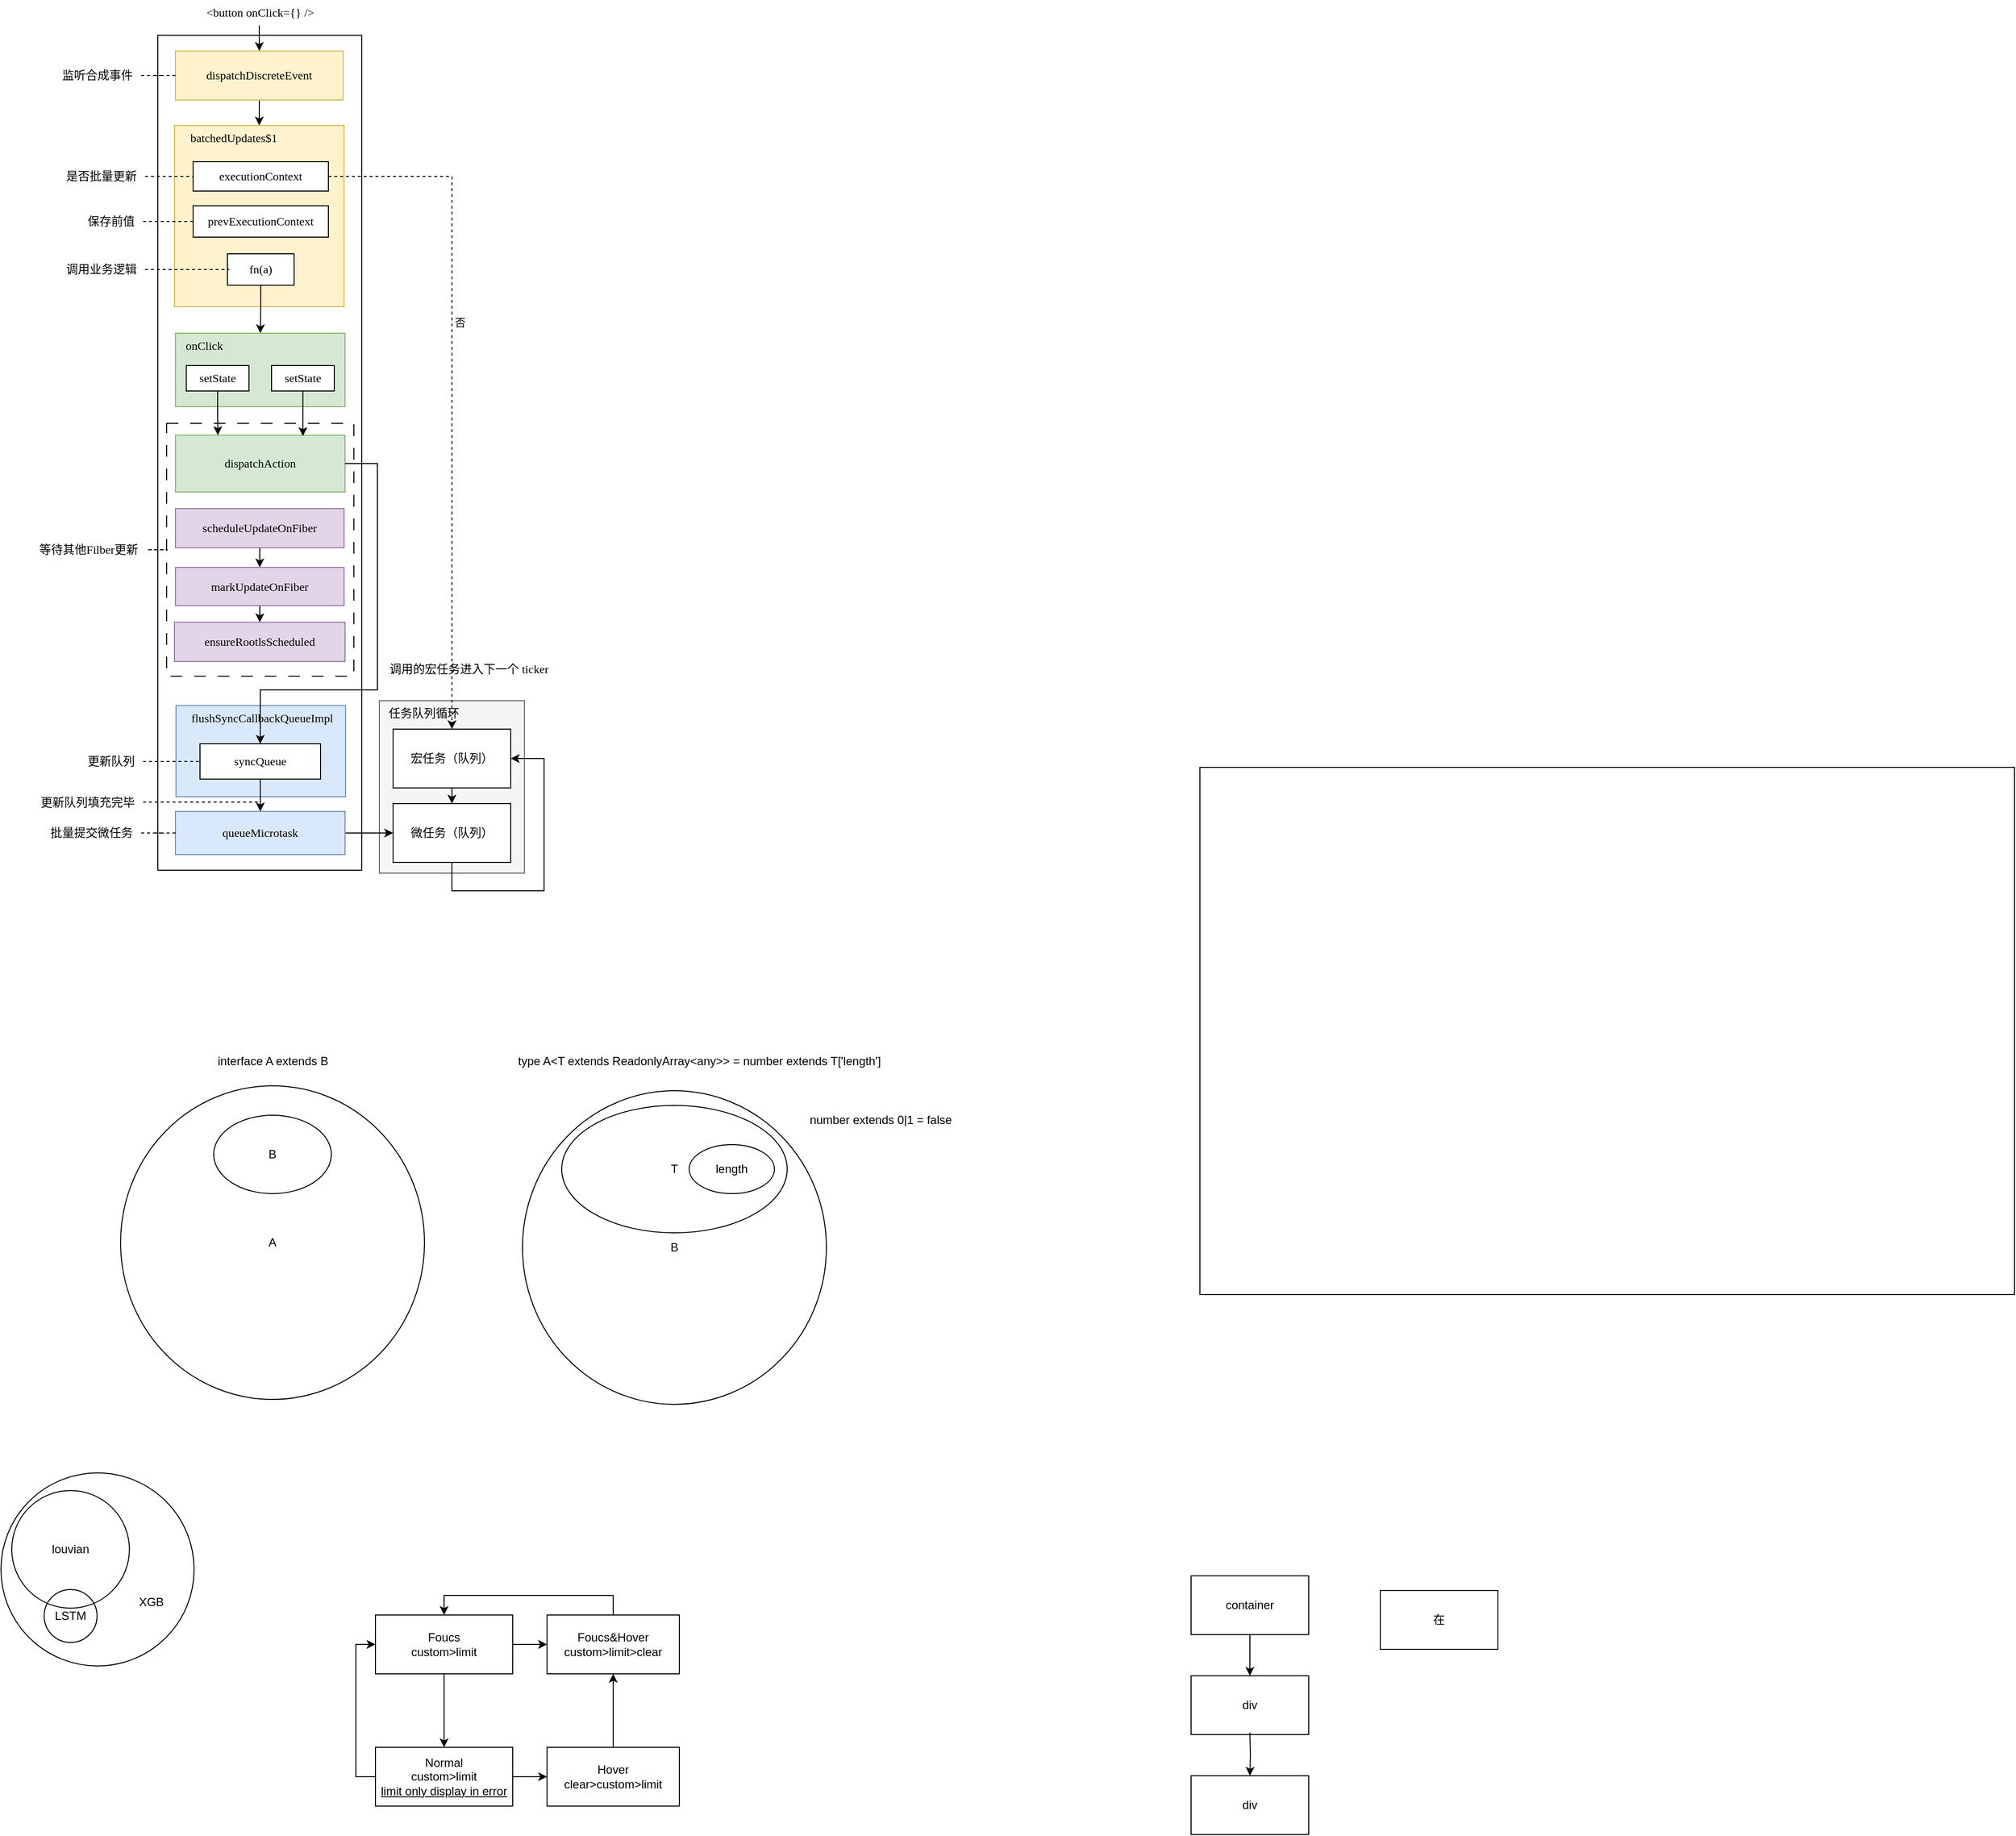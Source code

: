 <mxfile version="21.1.5" type="github">
  <diagram name="第 1 页" id="_Ap5v7IRloL8GlEea15p">
    <mxGraphModel dx="1882" dy="2275" grid="0" gridSize="10" guides="1" tooltips="1" connect="1" arrows="1" fold="1" page="1" pageScale="1" pageWidth="827" pageHeight="1169" math="0" shadow="0">
      <root>
        <mxCell id="0" />
        <mxCell id="1" parent="0" />
        <mxCell id="xEKhovjtKaMbCXoZSGFM-42" value="" style="rounded=0;whiteSpace=wrap;html=1;fontFamily=Comic Sans MS;" vertex="1" parent="1">
          <mxGeometry x="258" y="-972" width="208" height="852" as="geometry" />
        </mxCell>
        <mxCell id="xEKhovjtKaMbCXoZSGFM-88" value="" style="rounded=0;whiteSpace=wrap;html=1;dashed=1;dashPattern=12 12;fontFamily=Comic Sans MS;" vertex="1" parent="1">
          <mxGeometry x="267" y="-576" width="191" height="258" as="geometry" />
        </mxCell>
        <mxCell id="OhZy9h07iKl_JIbNTq5x-3" value="" style="ellipse;whiteSpace=wrap;html=1;aspect=fixed;fillColor=none;" parent="1" vertex="1">
          <mxGeometry x="98" y="495" width="197" height="197" as="geometry" />
        </mxCell>
        <mxCell id="wBgwvlyycjpQn0cvSB93-2" value="A" style="ellipse;whiteSpace=wrap;html=1;" parent="1" vertex="1">
          <mxGeometry x="220" y="100" width="310" height="320" as="geometry" />
        </mxCell>
        <mxCell id="wBgwvlyycjpQn0cvSB93-3" value="B" style="ellipse;whiteSpace=wrap;html=1;" parent="1" vertex="1">
          <mxGeometry x="315" y="130" width="120" height="80" as="geometry" />
        </mxCell>
        <mxCell id="wBgwvlyycjpQn0cvSB93-4" value="interface A extends B" style="text;html=1;align=center;verticalAlign=middle;resizable=0;points=[];autosize=1;strokeColor=none;fillColor=none;" parent="1" vertex="1">
          <mxGeometry x="305" y="60" width="140" height="30" as="geometry" />
        </mxCell>
        <mxCell id="wBgwvlyycjpQn0cvSB93-6" value="B" style="ellipse;whiteSpace=wrap;html=1;" parent="1" vertex="1">
          <mxGeometry x="630" y="105" width="310" height="320" as="geometry" />
        </mxCell>
        <mxCell id="wBgwvlyycjpQn0cvSB93-7" value="T" style="ellipse;whiteSpace=wrap;html=1;" parent="1" vertex="1">
          <mxGeometry x="670" y="120" width="230" height="130" as="geometry" />
        </mxCell>
        <mxCell id="wBgwvlyycjpQn0cvSB93-8" value="type A&amp;lt;T extends ReadonlyArray&amp;lt;any&amp;gt;&amp;gt; = number extends T[&#39;length&#39;]" style="text;html=1;align=center;verticalAlign=middle;resizable=0;points=[];autosize=1;strokeColor=none;fillColor=none;" parent="1" vertex="1">
          <mxGeometry x="615" y="60" width="390" height="30" as="geometry" />
        </mxCell>
        <mxCell id="wBgwvlyycjpQn0cvSB93-9" value="length" style="ellipse;whiteSpace=wrap;html=1;" parent="1" vertex="1">
          <mxGeometry x="800" y="160" width="87" height="50" as="geometry" />
        </mxCell>
        <mxCell id="wBgwvlyycjpQn0cvSB93-11" value="number extends 0|1 = false" style="text;html=1;align=center;verticalAlign=middle;resizable=0;points=[];autosize=1;strokeColor=none;fillColor=none;" parent="1" vertex="1">
          <mxGeometry x="910" y="120" width="170" height="30" as="geometry" />
        </mxCell>
        <mxCell id="FjuzOWMrCIyDcvfhcDmT-18" style="edgeStyle=orthogonalEdgeStyle;rounded=0;orthogonalLoop=1;jettySize=auto;html=1;exitX=0.5;exitY=0;exitDx=0;exitDy=0;entryX=0.5;entryY=1;entryDx=0;entryDy=0;" parent="1" source="FjuzOWMrCIyDcvfhcDmT-1" target="FjuzOWMrCIyDcvfhcDmT-6" edge="1">
          <mxGeometry relative="1" as="geometry" />
        </mxCell>
        <mxCell id="FjuzOWMrCIyDcvfhcDmT-1" value="Hover&lt;br&gt;clear&amp;gt;custom&amp;gt;limit" style="rounded=0;whiteSpace=wrap;html=1;" parent="1" vertex="1">
          <mxGeometry x="655" y="775" width="135" height="60" as="geometry" />
        </mxCell>
        <mxCell id="FjuzOWMrCIyDcvfhcDmT-7" style="edgeStyle=orthogonalEdgeStyle;rounded=0;orthogonalLoop=1;jettySize=auto;html=1;exitX=1;exitY=0.5;exitDx=0;exitDy=0;entryX=0;entryY=0.5;entryDx=0;entryDy=0;" parent="1" source="FjuzOWMrCIyDcvfhcDmT-2" target="FjuzOWMrCIyDcvfhcDmT-6" edge="1">
          <mxGeometry relative="1" as="geometry" />
        </mxCell>
        <mxCell id="FjuzOWMrCIyDcvfhcDmT-17" style="edgeStyle=orthogonalEdgeStyle;rounded=0;orthogonalLoop=1;jettySize=auto;html=1;exitX=0.5;exitY=1;exitDx=0;exitDy=0;entryX=0.5;entryY=0;entryDx=0;entryDy=0;" parent="1" source="FjuzOWMrCIyDcvfhcDmT-2" target="FjuzOWMrCIyDcvfhcDmT-3" edge="1">
          <mxGeometry relative="1" as="geometry" />
        </mxCell>
        <mxCell id="FjuzOWMrCIyDcvfhcDmT-2" value="Foucs&lt;br&gt;custom&amp;gt;limit" style="rounded=0;whiteSpace=wrap;html=1;" parent="1" vertex="1">
          <mxGeometry x="480" y="640" width="140" height="60" as="geometry" />
        </mxCell>
        <mxCell id="FjuzOWMrCIyDcvfhcDmT-19" style="edgeStyle=orthogonalEdgeStyle;rounded=0;orthogonalLoop=1;jettySize=auto;html=1;exitX=1;exitY=0.5;exitDx=0;exitDy=0;" parent="1" source="FjuzOWMrCIyDcvfhcDmT-3" target="FjuzOWMrCIyDcvfhcDmT-1" edge="1">
          <mxGeometry relative="1" as="geometry" />
        </mxCell>
        <mxCell id="FjuzOWMrCIyDcvfhcDmT-21" style="edgeStyle=orthogonalEdgeStyle;rounded=0;orthogonalLoop=1;jettySize=auto;html=1;exitX=0;exitY=0.5;exitDx=0;exitDy=0;entryX=0;entryY=0.5;entryDx=0;entryDy=0;" parent="1" source="FjuzOWMrCIyDcvfhcDmT-3" target="FjuzOWMrCIyDcvfhcDmT-2" edge="1">
          <mxGeometry relative="1" as="geometry" />
        </mxCell>
        <mxCell id="FjuzOWMrCIyDcvfhcDmT-3" value="Normal&lt;br&gt;custom&amp;gt;limit&lt;br&gt;&lt;u&gt;limit only display in error&lt;/u&gt;" style="rounded=0;whiteSpace=wrap;html=1;" parent="1" vertex="1">
          <mxGeometry x="480" y="775" width="140" height="60" as="geometry" />
        </mxCell>
        <mxCell id="FjuzOWMrCIyDcvfhcDmT-20" style="edgeStyle=orthogonalEdgeStyle;rounded=0;orthogonalLoop=1;jettySize=auto;html=1;exitX=0.5;exitY=0;exitDx=0;exitDy=0;entryX=0.5;entryY=0;entryDx=0;entryDy=0;" parent="1" source="FjuzOWMrCIyDcvfhcDmT-6" target="FjuzOWMrCIyDcvfhcDmT-2" edge="1">
          <mxGeometry relative="1" as="geometry" />
        </mxCell>
        <mxCell id="FjuzOWMrCIyDcvfhcDmT-6" value="Foucs&amp;amp;Hover&lt;br&gt;custom&amp;gt;limit&amp;gt;clear" style="rounded=0;whiteSpace=wrap;html=1;" parent="1" vertex="1">
          <mxGeometry x="655" y="640" width="135" height="60" as="geometry" />
        </mxCell>
        <mxCell id="faF3qA_iQp6C_IyUjmWm-3" style="edgeStyle=orthogonalEdgeStyle;rounded=0;orthogonalLoop=1;jettySize=auto;html=1;exitX=0.5;exitY=1;exitDx=0;exitDy=0;entryX=0.5;entryY=0;entryDx=0;entryDy=0;" parent="1" source="faF3qA_iQp6C_IyUjmWm-1" target="faF3qA_iQp6C_IyUjmWm-2" edge="1">
          <mxGeometry relative="1" as="geometry" />
        </mxCell>
        <mxCell id="faF3qA_iQp6C_IyUjmWm-1" value="container" style="rounded=0;whiteSpace=wrap;html=1;" parent="1" vertex="1">
          <mxGeometry x="1312" y="600" width="120" height="60" as="geometry" />
        </mxCell>
        <mxCell id="faF3qA_iQp6C_IyUjmWm-2" value="div" style="rounded=0;whiteSpace=wrap;html=1;" parent="1" vertex="1">
          <mxGeometry x="1312" y="702" width="120" height="60" as="geometry" />
        </mxCell>
        <mxCell id="faF3qA_iQp6C_IyUjmWm-4" style="edgeStyle=orthogonalEdgeStyle;rounded=0;orthogonalLoop=1;jettySize=auto;html=1;entryX=0.5;entryY=0;entryDx=0;entryDy=0;" parent="1" target="faF3qA_iQp6C_IyUjmWm-5" edge="1">
          <mxGeometry relative="1" as="geometry">
            <mxPoint x="1372" y="760" as="sourcePoint" />
          </mxGeometry>
        </mxCell>
        <mxCell id="faF3qA_iQp6C_IyUjmWm-5" value="div" style="rounded=0;whiteSpace=wrap;html=1;" parent="1" vertex="1">
          <mxGeometry x="1312" y="804" width="120" height="60" as="geometry" />
        </mxCell>
        <mxCell id="OhZy9h07iKl_JIbNTq5x-1" value="LSTM" style="ellipse;whiteSpace=wrap;html=1;aspect=fixed;" parent="1" vertex="1">
          <mxGeometry x="142" y="614" width="54" height="54" as="geometry" />
        </mxCell>
        <mxCell id="OhZy9h07iKl_JIbNTq5x-2" value="louvian" style="ellipse;whiteSpace=wrap;html=1;aspect=fixed;fillColor=none;" parent="1" vertex="1">
          <mxGeometry x="109" y="513" width="120" height="120" as="geometry" />
        </mxCell>
        <mxCell id="OhZy9h07iKl_JIbNTq5x-4" value="XGB" style="text;html=1;align=center;verticalAlign=middle;resizable=0;points=[];autosize=1;strokeColor=none;fillColor=none;" parent="1" vertex="1">
          <mxGeometry x="229" y="614" width="43" height="26" as="geometry" />
        </mxCell>
        <mxCell id="4jjcrrFWhpyVHY8-zyfD-1" value="" style="rounded=0;whiteSpace=wrap;html=1;" parent="1" vertex="1">
          <mxGeometry x="1321" y="-225" width="831" height="538" as="geometry" />
        </mxCell>
        <mxCell id="4jjcrrFWhpyVHY8-zyfD-2" value="在" style="whiteSpace=wrap;html=1;" parent="1" vertex="1">
          <mxGeometry x="1505" y="615" width="120" height="60" as="geometry" />
        </mxCell>
        <mxCell id="xEKhovjtKaMbCXoZSGFM-12" style="edgeStyle=orthogonalEdgeStyle;rounded=0;orthogonalLoop=1;jettySize=auto;html=1;entryX=0.5;entryY=0;entryDx=0;entryDy=0;fontFamily=Comic Sans MS;" edge="1" parent="1" source="xEKhovjtKaMbCXoZSGFM-1" target="xEKhovjtKaMbCXoZSGFM-3">
          <mxGeometry relative="1" as="geometry" />
        </mxCell>
        <mxCell id="xEKhovjtKaMbCXoZSGFM-1" value="dispatchDiscreteEvent&lt;br&gt;" style="rounded=0;whiteSpace=wrap;html=1;fontFamily=Comic Sans MS;fillColor=#fff2cc;strokeColor=#d6b656;" vertex="1" parent="1">
          <mxGeometry x="276" y="-956" width="171" height="50" as="geometry" />
        </mxCell>
        <mxCell id="xEKhovjtKaMbCXoZSGFM-81" style="edgeStyle=orthogonalEdgeStyle;rounded=0;orthogonalLoop=1;jettySize=auto;html=1;entryX=0;entryY=0.5;entryDx=0;entryDy=0;dashed=1;endArrow=none;endFill=0;fontFamily=Comic Sans MS;" edge="1" parent="1" source="xEKhovjtKaMbCXoZSGFM-2" target="xEKhovjtKaMbCXoZSGFM-1">
          <mxGeometry relative="1" as="geometry" />
        </mxCell>
        <mxCell id="xEKhovjtKaMbCXoZSGFM-2" value="监听合成事件" style="text;html=1;align=center;verticalAlign=middle;resizable=0;points=[];autosize=1;strokeColor=none;fillColor=none;fontFamily=Comic Sans MS;" vertex="1" parent="1">
          <mxGeometry x="151" y="-944" width="90" height="26" as="geometry" />
        </mxCell>
        <mxCell id="xEKhovjtKaMbCXoZSGFM-3" value="" style="rounded=0;whiteSpace=wrap;html=1;fontFamily=Comic Sans MS;fillColor=#fff2cc;strokeColor=#d6b656;" vertex="1" parent="1">
          <mxGeometry x="275" y="-880" width="173" height="185" as="geometry" />
        </mxCell>
        <mxCell id="xEKhovjtKaMbCXoZSGFM-13" style="edgeStyle=orthogonalEdgeStyle;rounded=0;orthogonalLoop=1;jettySize=auto;html=1;exitX=0.5;exitY=1;exitDx=0;exitDy=0;entryX=0.5;entryY=0;entryDx=0;entryDy=0;fontFamily=Comic Sans MS;" edge="1" parent="1" source="xEKhovjtKaMbCXoZSGFM-32" target="xEKhovjtKaMbCXoZSGFM-5">
          <mxGeometry relative="1" as="geometry" />
        </mxCell>
        <mxCell id="xEKhovjtKaMbCXoZSGFM-5" value="" style="rounded=0;whiteSpace=wrap;html=1;fontFamily=Comic Sans MS;fillColor=#d5e8d4;strokeColor=#82b366;" vertex="1" parent="1">
          <mxGeometry x="276" y="-668" width="173" height="75" as="geometry" />
        </mxCell>
        <mxCell id="xEKhovjtKaMbCXoZSGFM-7" value="dispatchAction" style="rounded=0;whiteSpace=wrap;html=1;fontFamily=Comic Sans MS;fillColor=#d5e8d4;strokeColor=#82b366;" vertex="1" parent="1">
          <mxGeometry x="276" y="-564" width="173" height="58" as="geometry" />
        </mxCell>
        <mxCell id="xEKhovjtKaMbCXoZSGFM-45" style="edgeStyle=orthogonalEdgeStyle;rounded=0;orthogonalLoop=1;jettySize=auto;html=1;entryX=0.5;entryY=0;entryDx=0;entryDy=0;fontFamily=Comic Sans MS;" edge="1" parent="1" source="xEKhovjtKaMbCXoZSGFM-10" target="xEKhovjtKaMbCXoZSGFM-1">
          <mxGeometry relative="1" as="geometry" />
        </mxCell>
        <mxCell id="xEKhovjtKaMbCXoZSGFM-10" value="&amp;lt;button onClick={} /&amp;gt;" style="text;html=1;align=center;verticalAlign=middle;resizable=0;points=[];autosize=1;strokeColor=none;fillColor=none;fontFamily=Comic Sans MS;" vertex="1" parent="1">
          <mxGeometry x="295.5" y="-1008" width="132" height="26" as="geometry" />
        </mxCell>
        <mxCell id="xEKhovjtKaMbCXoZSGFM-15" value="batchedUpdates$1" style="text;html=1;align=center;verticalAlign=middle;resizable=0;points=[];autosize=1;strokeColor=none;fillColor=none;fontFamily=Comic Sans MS;" vertex="1" parent="1">
          <mxGeometry x="273" y="-880" width="124" height="26" as="geometry" />
        </mxCell>
        <mxCell id="xEKhovjtKaMbCXoZSGFM-17" value="executionContext" style="whiteSpace=wrap;html=1;fontFamily=Comic Sans MS;" vertex="1" parent="1">
          <mxGeometry x="294" y="-843" width="138" height="30" as="geometry" />
        </mxCell>
        <mxCell id="xEKhovjtKaMbCXoZSGFM-19" value="prevExecutionContext" style="whiteSpace=wrap;html=1;fontFamily=Comic Sans MS;" vertex="1" parent="1">
          <mxGeometry x="294" y="-798" width="138" height="32" as="geometry" />
        </mxCell>
        <mxCell id="xEKhovjtKaMbCXoZSGFM-22" style="edgeStyle=orthogonalEdgeStyle;rounded=0;orthogonalLoop=1;jettySize=auto;html=1;entryX=0;entryY=0.5;entryDx=0;entryDy=0;endArrow=none;endFill=0;dashed=1;fontFamily=Comic Sans MS;" edge="1" parent="1" source="xEKhovjtKaMbCXoZSGFM-20" target="xEKhovjtKaMbCXoZSGFM-17">
          <mxGeometry relative="1" as="geometry" />
        </mxCell>
        <mxCell id="xEKhovjtKaMbCXoZSGFM-20" value="是否批量更新" style="text;html=1;align=center;verticalAlign=middle;resizable=0;points=[];autosize=1;strokeColor=none;fillColor=none;fontFamily=Comic Sans MS;" vertex="1" parent="1">
          <mxGeometry x="155" y="-841" width="90" height="26" as="geometry" />
        </mxCell>
        <mxCell id="xEKhovjtKaMbCXoZSGFM-25" style="edgeStyle=orthogonalEdgeStyle;rounded=0;orthogonalLoop=1;jettySize=auto;html=1;entryX=0;entryY=0.5;entryDx=0;entryDy=0;endArrow=none;endFill=0;dashed=1;fontFamily=Comic Sans MS;" edge="1" parent="1" source="xEKhovjtKaMbCXoZSGFM-26">
          <mxGeometry relative="1" as="geometry">
            <mxPoint x="294" y="-782" as="targetPoint" />
          </mxGeometry>
        </mxCell>
        <mxCell id="xEKhovjtKaMbCXoZSGFM-26" value="保存前值" style="text;html=1;align=center;verticalAlign=middle;resizable=0;points=[];autosize=1;strokeColor=none;fillColor=none;fontFamily=Comic Sans MS;" vertex="1" parent="1">
          <mxGeometry x="177" y="-795" width="66" height="26" as="geometry" />
        </mxCell>
        <mxCell id="xEKhovjtKaMbCXoZSGFM-32" value="fn(a)" style="whiteSpace=wrap;html=1;fontFamily=Comic Sans MS;" vertex="1" parent="1">
          <mxGeometry x="329" y="-749" width="68" height="32" as="geometry" />
        </mxCell>
        <mxCell id="xEKhovjtKaMbCXoZSGFM-35" style="edgeStyle=orthogonalEdgeStyle;rounded=0;orthogonalLoop=1;jettySize=auto;html=1;endArrow=none;endFill=0;dashed=1;fontFamily=Comic Sans MS;" edge="1" parent="1" source="xEKhovjtKaMbCXoZSGFM-36">
          <mxGeometry relative="1" as="geometry">
            <mxPoint x="331" y="-733" as="targetPoint" />
            <Array as="points">
              <mxPoint x="329" y="-733" />
            </Array>
          </mxGeometry>
        </mxCell>
        <mxCell id="xEKhovjtKaMbCXoZSGFM-36" value="调用业务逻辑" style="text;html=1;align=center;verticalAlign=middle;resizable=0;points=[];autosize=1;strokeColor=none;fillColor=none;fontFamily=Comic Sans MS;" vertex="1" parent="1">
          <mxGeometry x="155" y="-746" width="90" height="26" as="geometry" />
        </mxCell>
        <mxCell id="xEKhovjtKaMbCXoZSGFM-37" value="onClick" style="text;html=1;align=center;verticalAlign=middle;resizable=0;points=[];autosize=1;strokeColor=none;fillColor=none;fontFamily=Comic Sans MS;" vertex="1" parent="1">
          <mxGeometry x="276" y="-668" width="57" height="26" as="geometry" />
        </mxCell>
        <mxCell id="xEKhovjtKaMbCXoZSGFM-40" style="edgeStyle=orthogonalEdgeStyle;rounded=0;orthogonalLoop=1;jettySize=auto;html=1;exitX=0.5;exitY=1;exitDx=0;exitDy=0;entryX=0.25;entryY=0;entryDx=0;entryDy=0;fontFamily=Comic Sans MS;" edge="1" parent="1" source="xEKhovjtKaMbCXoZSGFM-38" target="xEKhovjtKaMbCXoZSGFM-7">
          <mxGeometry relative="1" as="geometry" />
        </mxCell>
        <mxCell id="xEKhovjtKaMbCXoZSGFM-38" value="setState" style="whiteSpace=wrap;html=1;fontFamily=Comic Sans MS;" vertex="1" parent="1">
          <mxGeometry x="287" y="-635" width="64" height="26" as="geometry" />
        </mxCell>
        <mxCell id="xEKhovjtKaMbCXoZSGFM-41" style="edgeStyle=orthogonalEdgeStyle;rounded=0;orthogonalLoop=1;jettySize=auto;html=1;exitX=0.5;exitY=1;exitDx=0;exitDy=0;fontFamily=Comic Sans MS;" edge="1" parent="1" source="xEKhovjtKaMbCXoZSGFM-39">
          <mxGeometry relative="1" as="geometry">
            <mxPoint x="406" y="-563" as="targetPoint" />
          </mxGeometry>
        </mxCell>
        <mxCell id="xEKhovjtKaMbCXoZSGFM-39" value="setState" style="whiteSpace=wrap;html=1;fontFamily=Comic Sans MS;" vertex="1" parent="1">
          <mxGeometry x="374" y="-635" width="64" height="26" as="geometry" />
        </mxCell>
        <mxCell id="xEKhovjtKaMbCXoZSGFM-46" value="" style="rounded=0;whiteSpace=wrap;html=1;fontFamily=Comic Sans MS;fillColor=#f5f5f5;fontColor=#333333;strokeColor=#666666;" vertex="1" parent="1">
          <mxGeometry x="484" y="-293" width="148" height="176" as="geometry" />
        </mxCell>
        <mxCell id="xEKhovjtKaMbCXoZSGFM-78" style="edgeStyle=orthogonalEdgeStyle;rounded=0;orthogonalLoop=1;jettySize=auto;html=1;exitX=0.5;exitY=1;exitDx=0;exitDy=0;entryX=0.5;entryY=0;entryDx=0;entryDy=0;fontFamily=Comic Sans MS;" edge="1" parent="1" source="xEKhovjtKaMbCXoZSGFM-48" target="xEKhovjtKaMbCXoZSGFM-49">
          <mxGeometry relative="1" as="geometry" />
        </mxCell>
        <mxCell id="xEKhovjtKaMbCXoZSGFM-48" value="宏任务（队列）" style="whiteSpace=wrap;html=1;fontFamily=Comic Sans MS;" vertex="1" parent="1">
          <mxGeometry x="498" y="-264" width="120" height="60" as="geometry" />
        </mxCell>
        <mxCell id="xEKhovjtKaMbCXoZSGFM-79" style="edgeStyle=orthogonalEdgeStyle;rounded=0;orthogonalLoop=1;jettySize=auto;html=1;exitX=0.5;exitY=1;exitDx=0;exitDy=0;entryX=1;entryY=0.5;entryDx=0;entryDy=0;fontFamily=Comic Sans MS;" edge="1" parent="1" source="xEKhovjtKaMbCXoZSGFM-49" target="xEKhovjtKaMbCXoZSGFM-48">
          <mxGeometry relative="1" as="geometry">
            <Array as="points">
              <mxPoint x="558" y="-99" />
              <mxPoint x="652" y="-99" />
              <mxPoint x="652" y="-234" />
            </Array>
          </mxGeometry>
        </mxCell>
        <mxCell id="xEKhovjtKaMbCXoZSGFM-49" value="微任务（队列）" style="whiteSpace=wrap;html=1;fontFamily=Comic Sans MS;" vertex="1" parent="1">
          <mxGeometry x="498" y="-188" width="120" height="60" as="geometry" />
        </mxCell>
        <mxCell id="xEKhovjtKaMbCXoZSGFM-50" value="" style="rounded=0;whiteSpace=wrap;html=1;fontFamily=Comic Sans MS;fillColor=#dae8fc;strokeColor=#6c8ebf;" vertex="1" parent="1">
          <mxGeometry x="276.5" y="-288" width="173" height="93" as="geometry" />
        </mxCell>
        <mxCell id="xEKhovjtKaMbCXoZSGFM-51" value="flushSyncCallbackQueueImpl" style="text;html=1;align=center;verticalAlign=middle;resizable=0;points=[];autosize=1;strokeColor=none;fillColor=none;fontFamily=Comic Sans MS;" vertex="1" parent="1">
          <mxGeometry x="273" y="-288" width="181" height="26" as="geometry" />
        </mxCell>
        <mxCell id="xEKhovjtKaMbCXoZSGFM-63" style="edgeStyle=orthogonalEdgeStyle;rounded=0;orthogonalLoop=1;jettySize=auto;html=1;exitX=0.5;exitY=1;exitDx=0;exitDy=0;entryX=0.5;entryY=0;entryDx=0;entryDy=0;fontFamily=Comic Sans MS;" edge="1" parent="1" source="xEKhovjtKaMbCXoZSGFM-54" target="xEKhovjtKaMbCXoZSGFM-57">
          <mxGeometry relative="1" as="geometry" />
        </mxCell>
        <mxCell id="xEKhovjtKaMbCXoZSGFM-54" value="syncQueue" style="whiteSpace=wrap;html=1;fontFamily=Comic Sans MS;" vertex="1" parent="1">
          <mxGeometry x="301" y="-249" width="123" height="36" as="geometry" />
        </mxCell>
        <mxCell id="xEKhovjtKaMbCXoZSGFM-56" style="edgeStyle=orthogonalEdgeStyle;rounded=0;orthogonalLoop=1;jettySize=auto;html=1;dashed=1;endArrow=none;endFill=0;fontFamily=Comic Sans MS;" edge="1" parent="1" source="xEKhovjtKaMbCXoZSGFM-55" target="xEKhovjtKaMbCXoZSGFM-54">
          <mxGeometry relative="1" as="geometry" />
        </mxCell>
        <mxCell id="xEKhovjtKaMbCXoZSGFM-55" value="更新队列" style="text;html=1;align=center;verticalAlign=middle;resizable=0;points=[];autosize=1;strokeColor=none;fillColor=none;fontFamily=Comic Sans MS;" vertex="1" parent="1">
          <mxGeometry x="177" y="-244" width="66" height="26" as="geometry" />
        </mxCell>
        <mxCell id="xEKhovjtKaMbCXoZSGFM-74" style="edgeStyle=orthogonalEdgeStyle;rounded=0;orthogonalLoop=1;jettySize=auto;html=1;exitX=1;exitY=0.5;exitDx=0;exitDy=0;entryX=0;entryY=0.5;entryDx=0;entryDy=0;fontFamily=Comic Sans MS;" edge="1" parent="1" source="xEKhovjtKaMbCXoZSGFM-57" target="xEKhovjtKaMbCXoZSGFM-49">
          <mxGeometry relative="1" as="geometry" />
        </mxCell>
        <mxCell id="xEKhovjtKaMbCXoZSGFM-57" value="queueMicrotask" style="whiteSpace=wrap;html=1;fontFamily=Comic Sans MS;fillColor=#dae8fc;strokeColor=#6c8ebf;" vertex="1" parent="1">
          <mxGeometry x="276" y="-180" width="173" height="44" as="geometry" />
        </mxCell>
        <mxCell id="xEKhovjtKaMbCXoZSGFM-58" style="edgeStyle=orthogonalEdgeStyle;rounded=0;orthogonalLoop=1;jettySize=auto;html=1;exitX=1;exitY=0.5;exitDx=0;exitDy=0;entryX=0.5;entryY=0;entryDx=0;entryDy=0;fontFamily=Comic Sans MS;" edge="1" parent="1" source="xEKhovjtKaMbCXoZSGFM-7" target="xEKhovjtKaMbCXoZSGFM-54">
          <mxGeometry relative="1" as="geometry">
            <mxPoint x="362.5" y="-322" as="sourcePoint" />
            <Array as="points">
              <mxPoint x="482" y="-535" />
              <mxPoint x="482" y="-304" />
              <mxPoint x="362" y="-304" />
            </Array>
          </mxGeometry>
        </mxCell>
        <mxCell id="xEKhovjtKaMbCXoZSGFM-61" style="edgeStyle=orthogonalEdgeStyle;rounded=0;orthogonalLoop=1;jettySize=auto;html=1;dashed=1;endArrow=none;endFill=0;entryX=0;entryY=0.5;entryDx=0;entryDy=0;fontFamily=Comic Sans MS;" edge="1" parent="1" source="xEKhovjtKaMbCXoZSGFM-60" target="xEKhovjtKaMbCXoZSGFM-88">
          <mxGeometry relative="1" as="geometry">
            <mxPoint x="362.5" y="-303.5" as="targetPoint" />
          </mxGeometry>
        </mxCell>
        <mxCell id="xEKhovjtKaMbCXoZSGFM-60" value="等待其他Filber更新" style="text;html=1;align=center;verticalAlign=middle;resizable=0;points=[];autosize=1;strokeColor=none;fillColor=none;fontFamily=Comic Sans MS;" vertex="1" parent="1">
          <mxGeometry x="125" y="-460" width="123" height="26" as="geometry" />
        </mxCell>
        <mxCell id="xEKhovjtKaMbCXoZSGFM-62" value="任务队列循环" style="text;html=1;align=center;verticalAlign=middle;resizable=0;points=[];autosize=1;strokeColor=none;fillColor=none;fontFamily=Comic Sans MS;" vertex="1" parent="1">
          <mxGeometry x="484" y="-293" width="90" height="26" as="geometry" />
        </mxCell>
        <mxCell id="xEKhovjtKaMbCXoZSGFM-65" style="edgeStyle=orthogonalEdgeStyle;rounded=0;orthogonalLoop=1;jettySize=auto;html=1;dashed=1;endArrow=none;endFill=0;fontFamily=Comic Sans MS;" edge="1" parent="1" source="xEKhovjtKaMbCXoZSGFM-66">
          <mxGeometry relative="1" as="geometry">
            <mxPoint x="362.5" y="-189.5" as="targetPoint" />
          </mxGeometry>
        </mxCell>
        <mxCell id="xEKhovjtKaMbCXoZSGFM-66" value="更新队列填充完毕" style="text;html=1;align=center;verticalAlign=middle;resizable=0;points=[];autosize=1;strokeColor=none;fillColor=none;fontFamily=Comic Sans MS;" vertex="1" parent="1">
          <mxGeometry x="129" y="-202" width="114" height="26" as="geometry" />
        </mxCell>
        <mxCell id="xEKhovjtKaMbCXoZSGFM-68" style="edgeStyle=orthogonalEdgeStyle;rounded=0;orthogonalLoop=1;jettySize=auto;html=1;dashed=1;endArrow=none;endFill=0;fontFamily=Comic Sans MS;" edge="1" parent="1" source="xEKhovjtKaMbCXoZSGFM-67" target="xEKhovjtKaMbCXoZSGFM-57">
          <mxGeometry relative="1" as="geometry" />
        </mxCell>
        <mxCell id="xEKhovjtKaMbCXoZSGFM-67" value="批量提交微任务" style="text;html=1;align=center;verticalAlign=middle;resizable=0;points=[];autosize=1;strokeColor=none;fillColor=none;fontFamily=Comic Sans MS;" vertex="1" parent="1">
          <mxGeometry x="139" y="-171" width="102" height="26" as="geometry" />
        </mxCell>
        <mxCell id="xEKhovjtKaMbCXoZSGFM-80" value="调用的宏任务进入下一个 ticker" style="text;html=1;align=center;verticalAlign=middle;resizable=0;points=[];autosize=1;strokeColor=none;fillColor=none;fontFamily=Comic Sans MS;" vertex="1" parent="1">
          <mxGeometry x="481" y="-338" width="188" height="26" as="geometry" />
        </mxCell>
        <mxCell id="xEKhovjtKaMbCXoZSGFM-86" style="edgeStyle=orthogonalEdgeStyle;rounded=0;orthogonalLoop=1;jettySize=auto;html=1;exitX=0.5;exitY=1;exitDx=0;exitDy=0;entryX=0.5;entryY=0;entryDx=0;entryDy=0;fontFamily=Comic Sans MS;" edge="1" parent="1" source="xEKhovjtKaMbCXoZSGFM-82" target="xEKhovjtKaMbCXoZSGFM-83">
          <mxGeometry relative="1" as="geometry" />
        </mxCell>
        <mxCell id="xEKhovjtKaMbCXoZSGFM-82" value="scheduleUpdateOnFiber" style="whiteSpace=wrap;html=1;fontFamily=Comic Sans MS;fillColor=#e1d5e7;strokeColor=#9673a6;" vertex="1" parent="1">
          <mxGeometry x="276" y="-489" width="172" height="40" as="geometry" />
        </mxCell>
        <mxCell id="xEKhovjtKaMbCXoZSGFM-85" style="edgeStyle=orthogonalEdgeStyle;rounded=0;orthogonalLoop=1;jettySize=auto;html=1;exitX=0.5;exitY=1;exitDx=0;exitDy=0;entryX=0.5;entryY=0;entryDx=0;entryDy=0;fontFamily=Comic Sans MS;" edge="1" parent="1" source="xEKhovjtKaMbCXoZSGFM-83" target="xEKhovjtKaMbCXoZSGFM-84">
          <mxGeometry relative="1" as="geometry" />
        </mxCell>
        <mxCell id="xEKhovjtKaMbCXoZSGFM-83" value="markUpdateOnFiber" style="whiteSpace=wrap;html=1;fontFamily=Comic Sans MS;fillColor=#e1d5e7;strokeColor=#9673a6;" vertex="1" parent="1">
          <mxGeometry x="276" y="-429" width="172" height="39" as="geometry" />
        </mxCell>
        <mxCell id="xEKhovjtKaMbCXoZSGFM-84" value="ensureRootlsScheduled" style="whiteSpace=wrap;html=1;fontFamily=Comic Sans MS;fillColor=#e1d5e7;strokeColor=#9673a6;" vertex="1" parent="1">
          <mxGeometry x="275" y="-373" width="174" height="40" as="geometry" />
        </mxCell>
        <mxCell id="xEKhovjtKaMbCXoZSGFM-72" style="edgeStyle=orthogonalEdgeStyle;rounded=0;orthogonalLoop=1;jettySize=auto;html=1;exitX=1;exitY=0.5;exitDx=0;exitDy=0;entryX=0.5;entryY=0;entryDx=0;entryDy=0;dashed=1;fontFamily=Comic Sans MS;" edge="1" parent="1" source="xEKhovjtKaMbCXoZSGFM-17" target="xEKhovjtKaMbCXoZSGFM-48">
          <mxGeometry relative="1" as="geometry">
            <mxPoint x="498" y="-828" as="targetPoint" />
          </mxGeometry>
        </mxCell>
        <mxCell id="xEKhovjtKaMbCXoZSGFM-73" value="否" style="edgeLabel;html=1;align=center;verticalAlign=middle;resizable=0;points=[];fontFamily=Comic Sans MS;" vertex="1" connectable="0" parent="xEKhovjtKaMbCXoZSGFM-72">
          <mxGeometry x="-0.227" y="2" relative="1" as="geometry">
            <mxPoint x="6" y="8" as="offset" />
          </mxGeometry>
        </mxCell>
      </root>
    </mxGraphModel>
  </diagram>
</mxfile>
